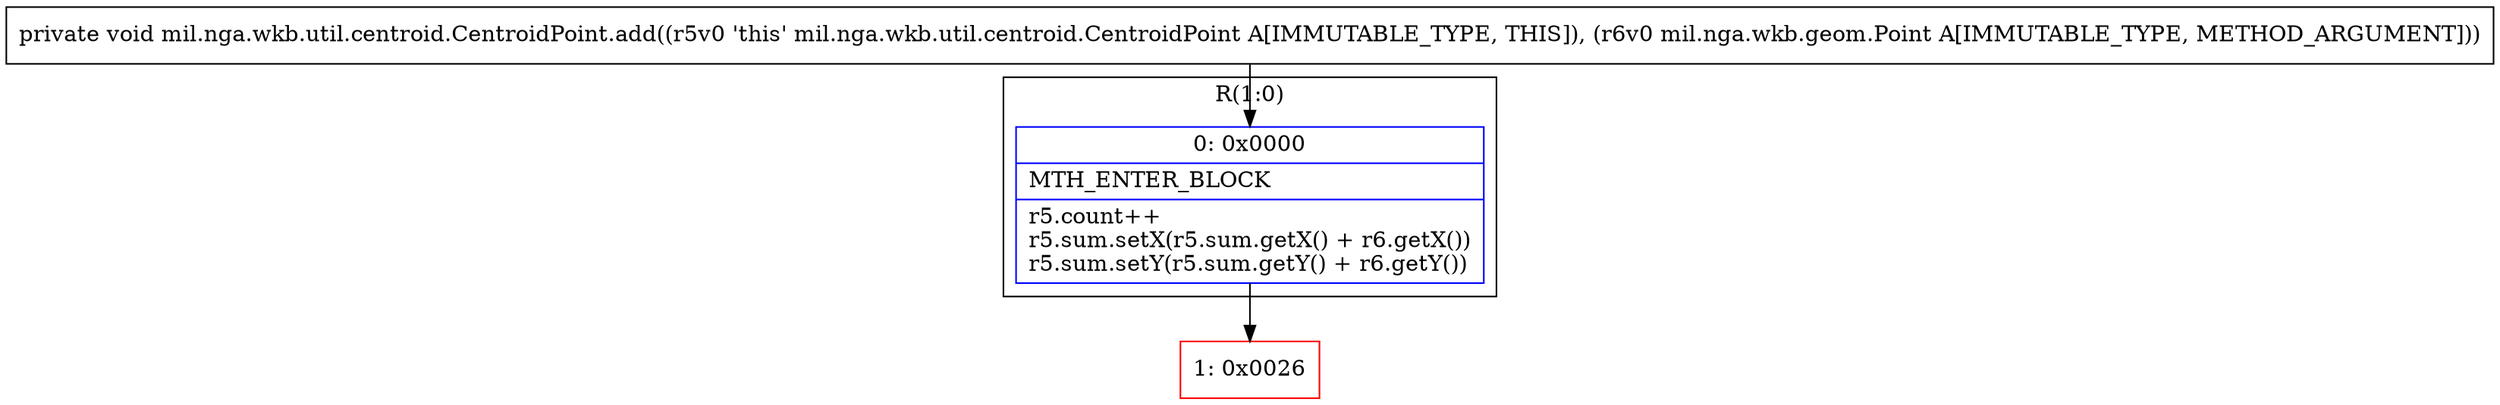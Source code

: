 digraph "CFG formil.nga.wkb.util.centroid.CentroidPoint.add(Lmil\/nga\/wkb\/geom\/Point;)V" {
subgraph cluster_Region_794397404 {
label = "R(1:0)";
node [shape=record,color=blue];
Node_0 [shape=record,label="{0\:\ 0x0000|MTH_ENTER_BLOCK\l|r5.count++\lr5.sum.setX(r5.sum.getX() + r6.getX())\lr5.sum.setY(r5.sum.getY() + r6.getY())\l}"];
}
Node_1 [shape=record,color=red,label="{1\:\ 0x0026}"];
MethodNode[shape=record,label="{private void mil.nga.wkb.util.centroid.CentroidPoint.add((r5v0 'this' mil.nga.wkb.util.centroid.CentroidPoint A[IMMUTABLE_TYPE, THIS]), (r6v0 mil.nga.wkb.geom.Point A[IMMUTABLE_TYPE, METHOD_ARGUMENT])) }"];
MethodNode -> Node_0;
Node_0 -> Node_1;
}

